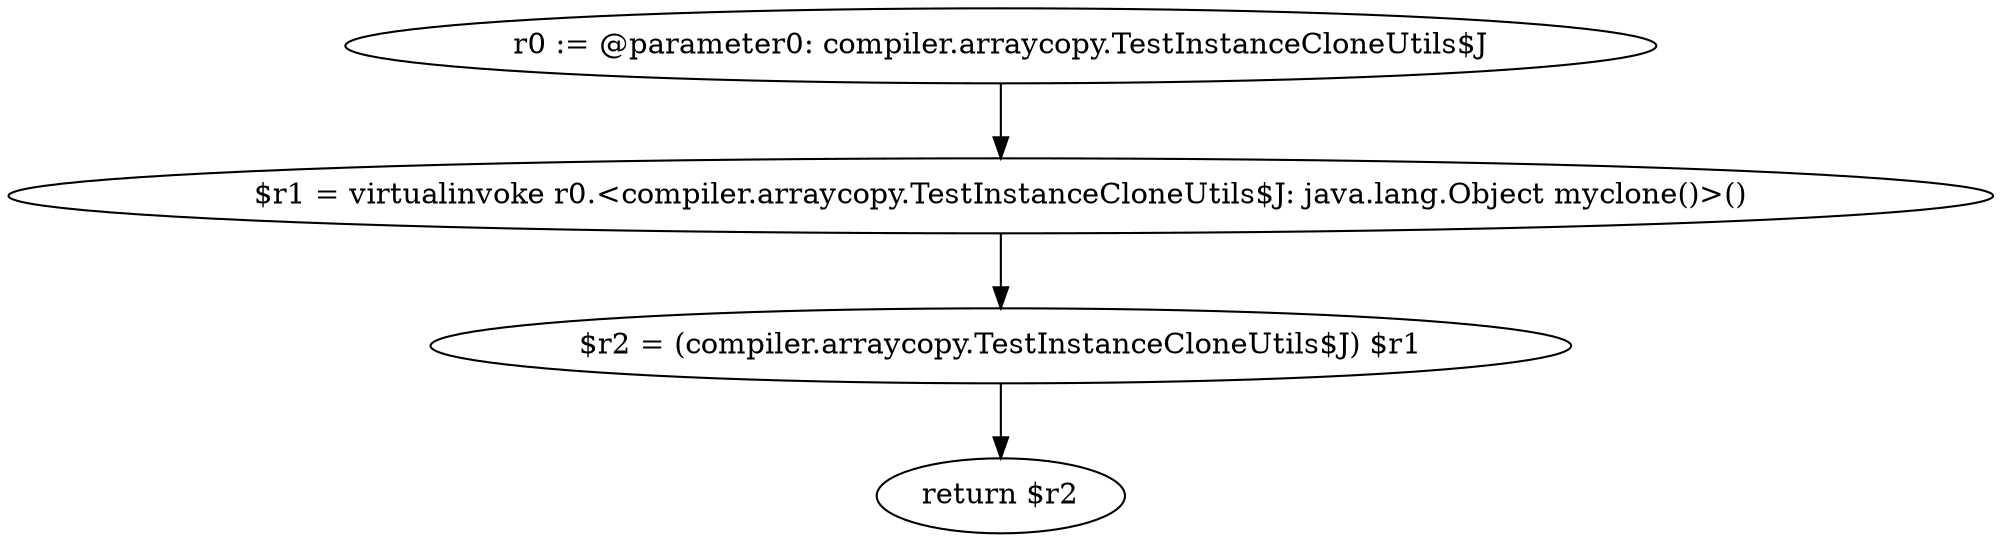 digraph "unitGraph" {
    "r0 := @parameter0: compiler.arraycopy.TestInstanceCloneUtils$J"
    "$r1 = virtualinvoke r0.<compiler.arraycopy.TestInstanceCloneUtils$J: java.lang.Object myclone()>()"
    "$r2 = (compiler.arraycopy.TestInstanceCloneUtils$J) $r1"
    "return $r2"
    "r0 := @parameter0: compiler.arraycopy.TestInstanceCloneUtils$J"->"$r1 = virtualinvoke r0.<compiler.arraycopy.TestInstanceCloneUtils$J: java.lang.Object myclone()>()";
    "$r1 = virtualinvoke r0.<compiler.arraycopy.TestInstanceCloneUtils$J: java.lang.Object myclone()>()"->"$r2 = (compiler.arraycopy.TestInstanceCloneUtils$J) $r1";
    "$r2 = (compiler.arraycopy.TestInstanceCloneUtils$J) $r1"->"return $r2";
}
